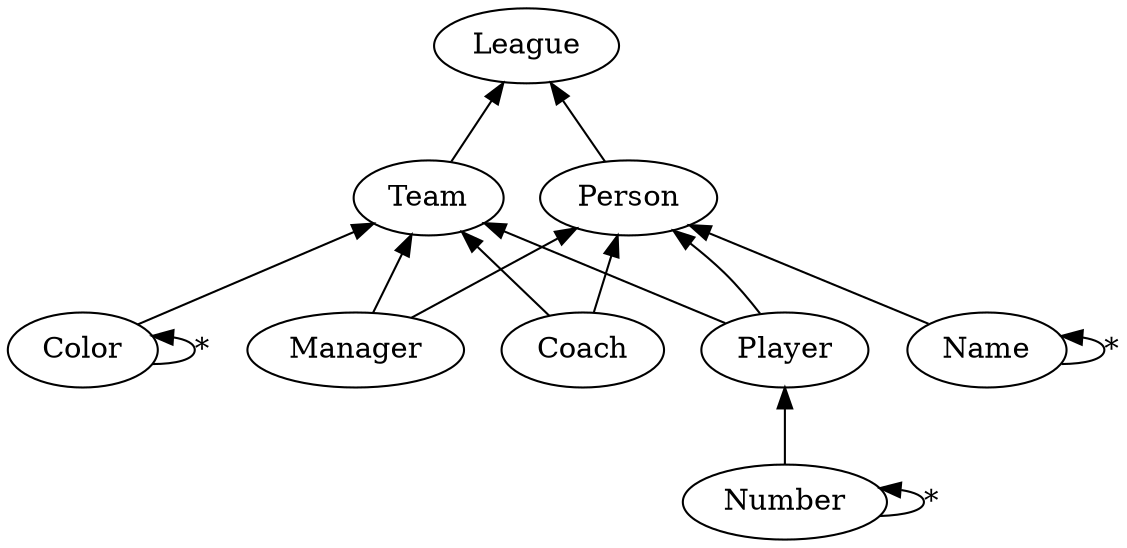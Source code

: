 digraph "MajorLeageMiruken" {

rankdir=BT

Team->League
Person->League
Player->Team
Player->Person
Manager->Team
Manager->Person
Coach->Team
Coach->Person

Number->Player
Number->Number [label="*"]
Name->Person
Name->Name [label="*"]
Color->Team
Color->Color [label="*"]

}